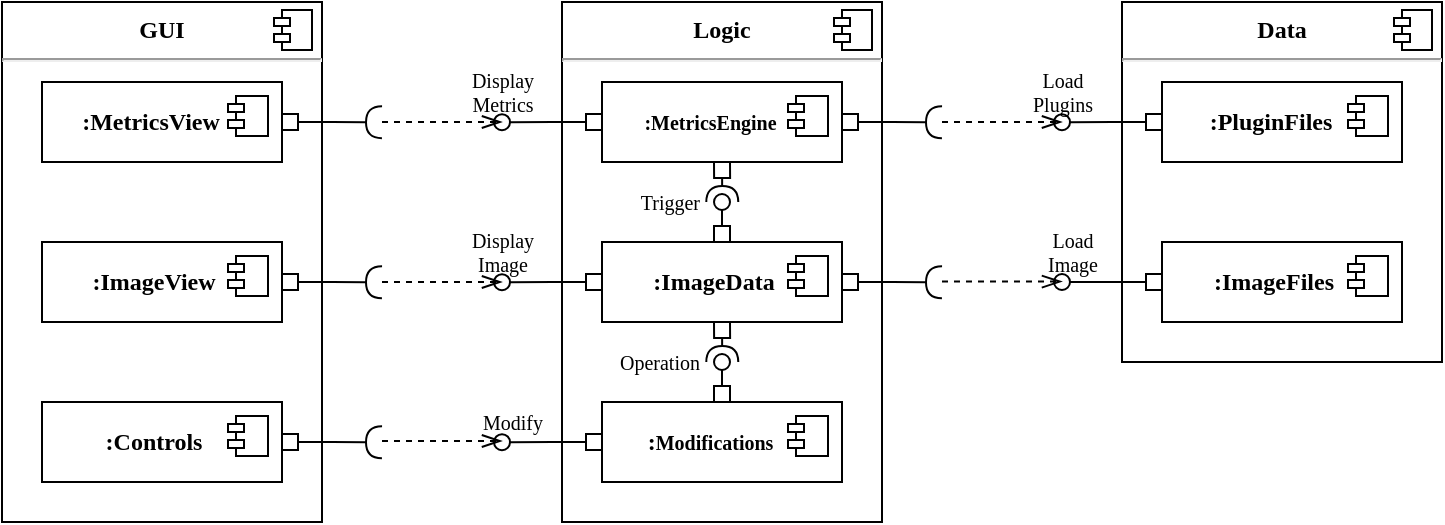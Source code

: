 <mxfile version="13.6.5">
    <diagram id="Sbarbl0xUuu28748DRi9" name="Page-1">
        <mxGraphModel dx="1074" dy="486" grid="1" gridSize="10" guides="1" tooltips="1" connect="1" arrows="1" fold="1" page="1" pageScale="1" pageWidth="827" pageHeight="1169" math="0" shadow="0">
            <root>
                <mxCell id="0"/>
                <mxCell id="1" parent="0"/>
                <mxCell id="mkRkD8uat_5aBkjdAIV9-37" value="&lt;p style=&quot;text-align: center ; margin: 6px 0px 0px&quot;&gt;&lt;b style=&quot;font-size: 12px ; line-height: 140%&quot;&gt;&lt;font style=&quot;font-size: 12px&quot;&gt;Logic&lt;/font&gt;&lt;/b&gt;&lt;/p&gt;&lt;hr&gt;&lt;p style=&quot;margin: 0px ; margin-left: 8px&quot;&gt;&lt;br&gt;&lt;/p&gt;" style="align=left;overflow=fill;html=1;dropTarget=0;comic=0;fontFamily=Lucida Console;fontSize=10;fontColor=#000000;treeFolding=0;treeMoving=0;resizeWidth=0;movableLabel=0;" parent="1" vertex="1">
                    <mxGeometry x="320" y="40" width="160" height="260" as="geometry"/>
                </mxCell>
                <mxCell id="mkRkD8uat_5aBkjdAIV9-38" value="" style="shape=component;jettyWidth=8;jettyHeight=4;comic=0;" parent="mkRkD8uat_5aBkjdAIV9-37" vertex="1">
                    <mxGeometry x="1" width="19" height="20" relative="1" as="geometry">
                        <mxPoint x="-24" y="4" as="offset"/>
                    </mxGeometry>
                </mxCell>
                <mxCell id="mkRkD8uat_5aBkjdAIV9-46" value="" style="group;comic=0;" parent="1" vertex="1" connectable="0">
                    <mxGeometry x="40" y="40" width="160" height="260" as="geometry"/>
                </mxCell>
                <mxCell id="mkRkD8uat_5aBkjdAIV9-35" value="&lt;p style=&quot;text-align: center ; margin: 6px 0px 0px&quot;&gt;&lt;b style=&quot;font-size: 12px ; line-height: 140%&quot;&gt;&lt;font style=&quot;font-size: 12px&quot;&gt;GUI&lt;/font&gt;&lt;/b&gt;&lt;/p&gt;&lt;hr&gt;&lt;p style=&quot;margin: 0px ; margin-left: 8px&quot;&gt;&lt;br&gt;&lt;/p&gt;" style="align=left;overflow=fill;html=1;dropTarget=0;comic=0;fontFamily=Lucida Console;fontSize=10;fontColor=#000000;treeFolding=0;treeMoving=0;resizeWidth=0;movableLabel=0;strokeColor=#000000;strokeWidth=1;" parent="mkRkD8uat_5aBkjdAIV9-46" vertex="1">
                    <mxGeometry width="160" height="260" as="geometry"/>
                </mxCell>
                <mxCell id="mkRkD8uat_5aBkjdAIV9-41" value="&lt;b&gt;:ImageView&amp;nbsp; &amp;nbsp;&lt;/b&gt;" style="html=1;dropTarget=0;comic=0;fontFamily=Lucida Console;" parent="mkRkD8uat_5aBkjdAIV9-46" vertex="1">
                    <mxGeometry x="20" y="120" width="120" height="40" as="geometry"/>
                </mxCell>
                <mxCell id="mkRkD8uat_5aBkjdAIV9-42" value="" style="shape=component;jettyWidth=8;jettyHeight=4;comic=0;fontFamily=Lucida Console;" parent="mkRkD8uat_5aBkjdAIV9-41" vertex="1">
                    <mxGeometry x="1" width="20" height="20" relative="1" as="geometry">
                        <mxPoint x="-27" y="7" as="offset"/>
                    </mxGeometry>
                </mxCell>
                <mxCell id="mkRkD8uat_5aBkjdAIV9-43" value="&lt;b&gt;:Controls&amp;nbsp; &amp;nbsp;&lt;/b&gt;" style="html=1;dropTarget=0;comic=0;fontFamily=Lucida Console;" parent="mkRkD8uat_5aBkjdAIV9-46" vertex="1">
                    <mxGeometry x="20" y="200" width="120" height="40" as="geometry"/>
                </mxCell>
                <mxCell id="mkRkD8uat_5aBkjdAIV9-44" value="" style="shape=component;jettyWidth=8;jettyHeight=4;comic=0;fontFamily=Lucida Console;" parent="mkRkD8uat_5aBkjdAIV9-43" vertex="1">
                    <mxGeometry x="1" width="20" height="20" relative="1" as="geometry">
                        <mxPoint x="-27" y="7" as="offset"/>
                    </mxGeometry>
                </mxCell>
                <mxCell id="mkRkD8uat_5aBkjdAIV9-36" value="" style="shape=component;jettyWidth=8;jettyHeight=4;comic=0;" parent="mkRkD8uat_5aBkjdAIV9-46" vertex="1">
                    <mxGeometry x="1" width="19" height="20" relative="1" as="geometry">
                        <mxPoint x="-24" y="4" as="offset"/>
                    </mxGeometry>
                </mxCell>
                <mxCell id="mkRkD8uat_5aBkjdAIV9-80" value="&lt;b&gt;:MetricsView&amp;nbsp; &amp;nbsp;&amp;nbsp;&lt;/b&gt;" style="html=1;dropTarget=0;comic=0;fontFamily=Lucida Console;" parent="mkRkD8uat_5aBkjdAIV9-46" vertex="1">
                    <mxGeometry x="20" y="40" width="120" height="40" as="geometry"/>
                </mxCell>
                <mxCell id="mkRkD8uat_5aBkjdAIV9-81" value="" style="shape=component;jettyWidth=8;jettyHeight=4;comic=0;fontFamily=Lucida Console;" parent="mkRkD8uat_5aBkjdAIV9-80" vertex="1">
                    <mxGeometry x="1" width="20" height="20" relative="1" as="geometry">
                        <mxPoint x="-27" y="7" as="offset"/>
                    </mxGeometry>
                </mxCell>
                <mxCell id="mkRkD8uat_5aBkjdAIV9-94" style="edgeStyle=orthogonalEdgeStyle;rounded=0;comic=0;jumpStyle=none;orthogonalLoop=1;jettySize=auto;html=1;exitX=0;exitY=0.5;exitDx=0;exitDy=0;shadow=0;labelBackgroundColor=#FFFFFF;startArrow=box;startFill=0;sourcePerimeterSpacing=-4;endArrow=oval;endFill=0;endSize=8;targetPerimeterSpacing=7;strokeColor=#000000;fontFamily=Lucida Console;fontSize=10;fontColor=#000000;" parent="1" source="mkRkD8uat_5aBkjdAIV9-50" edge="1">
                    <mxGeometry relative="1" as="geometry">
                        <mxPoint x="290" y="100.095" as="targetPoint"/>
                    </mxGeometry>
                </mxCell>
                <mxCell id="mkRkD8uat_5aBkjdAIV9-100" style="edgeStyle=orthogonalEdgeStyle;rounded=0;comic=0;jumpStyle=none;orthogonalLoop=1;jettySize=auto;html=1;exitX=1;exitY=0.5;exitDx=0;exitDy=0;shadow=0;labelBackgroundColor=#FFFFFF;startArrow=box;startFill=0;sourcePerimeterSpacing=-4;endArrow=halfCircle;endFill=0;endSize=6;targetPerimeterSpacing=7;strokeColor=#000000;fontFamily=Lucida Console;fontSize=10;fontColor=#000000;" parent="1" source="mkRkD8uat_5aBkjdAIV9-50" edge="1">
                    <mxGeometry relative="1" as="geometry">
                        <mxPoint x="510" y="100.095" as="targetPoint"/>
                    </mxGeometry>
                </mxCell>
                <mxCell id="mkRkD8uat_5aBkjdAIV9-104" style="edgeStyle=orthogonalEdgeStyle;rounded=0;comic=0;jumpStyle=none;orthogonalLoop=1;jettySize=auto;html=1;exitX=0.5;exitY=1;exitDx=0;exitDy=0;shadow=0;labelBackgroundColor=#FFFFFF;startArrow=box;startFill=0;sourcePerimeterSpacing=-4;endArrow=halfCircle;endFill=0;endSize=6;targetPerimeterSpacing=7;strokeColor=#000000;fontFamily=Lucida Console;fontSize=10;fontColor=#000000;" parent="1" source="mkRkD8uat_5aBkjdAIV9-50" edge="1">
                    <mxGeometry relative="1" as="geometry">
                        <mxPoint x="400.143" y="140" as="targetPoint"/>
                    </mxGeometry>
                </mxCell>
                <mxCell id="mkRkD8uat_5aBkjdAIV9-50" value="&lt;b&gt;&lt;font style=&quot;font-size: 10px&quot;&gt;:MetricsEngine&amp;nbsp; &amp;nbsp; &amp;nbsp;&lt;/font&gt;&lt;/b&gt;" style="html=1;dropTarget=0;comic=0;fontFamily=Lucida Console;" parent="1" vertex="1">
                    <mxGeometry x="340" y="80" width="120" height="40" as="geometry"/>
                </mxCell>
                <mxCell id="mkRkD8uat_5aBkjdAIV9-51" value="" style="shape=component;jettyWidth=8;jettyHeight=4;comic=0;fontFamily=Lucida Console;" parent="mkRkD8uat_5aBkjdAIV9-50" vertex="1">
                    <mxGeometry x="1" width="20" height="20" relative="1" as="geometry">
                        <mxPoint x="-27" y="7" as="offset"/>
                    </mxGeometry>
                </mxCell>
                <mxCell id="mkRkD8uat_5aBkjdAIV9-54" value="" style="group;comic=0;" parent="1" vertex="1" connectable="0">
                    <mxGeometry x="600" y="40" width="160" height="180" as="geometry"/>
                </mxCell>
                <mxCell id="mkRkD8uat_5aBkjdAIV9-39" value="&lt;p style=&quot;text-align: center ; margin: 6px 0px 0px&quot;&gt;&lt;b style=&quot;font-size: 12px ; line-height: 140%&quot;&gt;&lt;font style=&quot;font-size: 12px&quot;&gt;Data&lt;/font&gt;&lt;/b&gt;&lt;/p&gt;&lt;hr&gt;&lt;p style=&quot;margin: 0px ; margin-left: 8px&quot;&gt;&lt;br&gt;&lt;/p&gt;" style="align=left;overflow=fill;html=1;dropTarget=0;comic=0;fontFamily=Lucida Console;fontSize=10;fontColor=#000000;treeFolding=0;treeMoving=0;resizeWidth=0;movableLabel=0;" parent="mkRkD8uat_5aBkjdAIV9-54" vertex="1">
                    <mxGeometry width="160" height="180" as="geometry"/>
                </mxCell>
                <mxCell id="mkRkD8uat_5aBkjdAIV9-40" value="" style="shape=component;jettyWidth=8;jettyHeight=4;comic=0;" parent="mkRkD8uat_5aBkjdAIV9-39" vertex="1">
                    <mxGeometry x="1" width="19" height="20" relative="1" as="geometry">
                        <mxPoint x="-24" y="4" as="offset"/>
                    </mxGeometry>
                </mxCell>
                <mxCell id="mkRkD8uat_5aBkjdAIV9-47" value="&lt;b&gt;:ImageFiles&amp;nbsp; &amp;nbsp;&lt;/b&gt;" style="html=1;dropTarget=0;comic=0;fontFamily=Lucida Console;" parent="mkRkD8uat_5aBkjdAIV9-54" vertex="1">
                    <mxGeometry x="20" y="120" width="120" height="40" as="geometry"/>
                </mxCell>
                <mxCell id="mkRkD8uat_5aBkjdAIV9-48" value="" style="shape=component;jettyWidth=8;jettyHeight=4;comic=0;fontFamily=Lucida Console;" parent="mkRkD8uat_5aBkjdAIV9-47" vertex="1">
                    <mxGeometry x="1" width="20" height="20" relative="1" as="geometry">
                        <mxPoint x="-27" y="7" as="offset"/>
                    </mxGeometry>
                </mxCell>
                <mxCell id="mkRkD8uat_5aBkjdAIV9-52" value="&lt;b&gt;:PluginFiles&amp;nbsp; &amp;nbsp;&amp;nbsp;&lt;/b&gt;" style="html=1;dropTarget=0;comic=0;fontFamily=Lucida Console;" parent="mkRkD8uat_5aBkjdAIV9-54" vertex="1">
                    <mxGeometry x="20" y="40" width="120" height="40" as="geometry"/>
                </mxCell>
                <mxCell id="mkRkD8uat_5aBkjdAIV9-53" value="" style="shape=component;jettyWidth=8;jettyHeight=4;comic=0;fontFamily=Lucida Console;" parent="mkRkD8uat_5aBkjdAIV9-52" vertex="1">
                    <mxGeometry x="1" width="20" height="20" relative="1" as="geometry">
                        <mxPoint x="-27" y="7" as="offset"/>
                    </mxGeometry>
                </mxCell>
                <mxCell id="mkRkD8uat_5aBkjdAIV9-84" style="edgeStyle=orthogonalEdgeStyle;rounded=0;comic=0;jumpStyle=none;orthogonalLoop=1;jettySize=auto;html=1;exitX=0.5;exitY=0;exitDx=0;exitDy=0;shadow=0;labelBackgroundColor=#FFFFFF;startArrow=box;startFill=0;sourcePerimeterSpacing=-4;endArrow=oval;endFill=0;endSize=8;targetPerimeterSpacing=7;strokeColor=#000000;fontFamily=Lucida Console;fontSize=10;fontColor=#000000;" parent="1" source="mkRkD8uat_5aBkjdAIV9-55" edge="1">
                    <mxGeometry relative="1" as="geometry">
                        <mxPoint x="400" y="220" as="targetPoint"/>
                    </mxGeometry>
                </mxCell>
                <mxCell id="mkRkD8uat_5aBkjdAIV9-96" style="edgeStyle=orthogonalEdgeStyle;rounded=0;comic=0;jumpStyle=none;orthogonalLoop=1;jettySize=auto;html=1;exitX=0;exitY=0.5;exitDx=0;exitDy=0;shadow=0;labelBackgroundColor=#FFFFFF;startArrow=box;startFill=0;sourcePerimeterSpacing=-4;endArrow=oval;endFill=0;endSize=8;targetPerimeterSpacing=7;strokeColor=#000000;fontFamily=Lucida Console;fontSize=10;fontColor=#000000;" parent="1" source="mkRkD8uat_5aBkjdAIV9-55" edge="1">
                    <mxGeometry relative="1" as="geometry">
                        <mxPoint x="290" y="260.095" as="targetPoint"/>
                    </mxGeometry>
                </mxCell>
                <mxCell id="mkRkD8uat_5aBkjdAIV9-55" value="&lt;b&gt;:&lt;/b&gt;&lt;font&gt;&lt;span style=&quot;font-size: 10px&quot;&gt;&lt;b&gt;Modifications&lt;/b&gt;&lt;/span&gt;&lt;font size=&quot;1&quot;&gt;&lt;b&gt;&amp;nbsp;&lt;/b&gt;&lt;/font&gt;&lt;/font&gt;&lt;font style=&quot;font-weight: bold ; font-size: 10px&quot;&gt; &amp;nbsp; &amp;nbsp;&lt;/font&gt;" style="html=1;dropTarget=0;comic=0;fontFamily=Lucida Console;" parent="1" vertex="1">
                    <mxGeometry x="340" y="240" width="120" height="40" as="geometry"/>
                </mxCell>
                <mxCell id="mkRkD8uat_5aBkjdAIV9-56" value="" style="shape=component;jettyWidth=8;jettyHeight=4;comic=0;fontFamily=Lucida Console;" parent="mkRkD8uat_5aBkjdAIV9-55" vertex="1">
                    <mxGeometry x="1" width="20" height="20" relative="1" as="geometry">
                        <mxPoint x="-27" y="7" as="offset"/>
                    </mxGeometry>
                </mxCell>
                <mxCell id="mkRkD8uat_5aBkjdAIV9-88" style="edgeStyle=orthogonalEdgeStyle;rounded=0;comic=0;jumpStyle=none;orthogonalLoop=1;jettySize=auto;html=1;exitX=1;exitY=0.5;exitDx=0;exitDy=0;shadow=0;labelBackgroundColor=#FFFFFF;startArrow=box;startFill=0;sourcePerimeterSpacing=-4;endArrow=halfCircle;endFill=0;endSize=6;targetPerimeterSpacing=7;strokeColor=#000000;fontFamily=Lucida Console;fontSize=10;fontColor=#000000;" parent="1" source="mkRkD8uat_5aBkjdAIV9-61" edge="1">
                    <mxGeometry relative="1" as="geometry">
                        <mxPoint x="510" y="180.095" as="targetPoint"/>
                    </mxGeometry>
                </mxCell>
                <mxCell id="mkRkD8uat_5aBkjdAIV9-95" style="edgeStyle=orthogonalEdgeStyle;rounded=0;comic=0;jumpStyle=none;orthogonalLoop=1;jettySize=auto;html=1;exitX=0;exitY=0.5;exitDx=0;exitDy=0;shadow=0;labelBackgroundColor=#FFFFFF;startArrow=box;startFill=0;sourcePerimeterSpacing=-4;endArrow=oval;endFill=0;endSize=8;targetPerimeterSpacing=7;strokeColor=#000000;fontFamily=Lucida Console;fontSize=10;fontColor=#000000;" parent="1" source="mkRkD8uat_5aBkjdAIV9-61" edge="1">
                    <mxGeometry relative="1" as="geometry">
                        <mxPoint x="290" y="180.095" as="targetPoint"/>
                    </mxGeometry>
                </mxCell>
                <mxCell id="mkRkD8uat_5aBkjdAIV9-102" style="edgeStyle=orthogonalEdgeStyle;rounded=0;comic=0;jumpStyle=none;orthogonalLoop=1;jettySize=auto;html=1;exitX=0.5;exitY=1;exitDx=0;exitDy=0;shadow=0;labelBackgroundColor=#FFFFFF;startArrow=box;startFill=0;sourcePerimeterSpacing=-4;endArrow=halfCircle;endFill=0;endSize=6;targetPerimeterSpacing=7;strokeColor=#000000;fontFamily=Lucida Console;fontSize=10;fontColor=#000000;" parent="1" source="mkRkD8uat_5aBkjdAIV9-61" edge="1">
                    <mxGeometry relative="1" as="geometry">
                        <mxPoint x="400.143" y="220" as="targetPoint"/>
                    </mxGeometry>
                </mxCell>
                <mxCell id="mkRkD8uat_5aBkjdAIV9-103" style="edgeStyle=orthogonalEdgeStyle;rounded=0;comic=0;jumpStyle=none;orthogonalLoop=1;jettySize=auto;html=1;exitX=0.5;exitY=0;exitDx=0;exitDy=0;shadow=0;labelBackgroundColor=#FFFFFF;startArrow=box;startFill=0;sourcePerimeterSpacing=-4;endArrow=oval;endFill=0;endSize=8;targetPerimeterSpacing=7;strokeColor=#000000;fontFamily=Lucida Console;fontSize=10;fontColor=#000000;" parent="1" source="mkRkD8uat_5aBkjdAIV9-61" edge="1">
                    <mxGeometry relative="1" as="geometry">
                        <mxPoint x="400" y="140" as="targetPoint"/>
                    </mxGeometry>
                </mxCell>
                <mxCell id="mkRkD8uat_5aBkjdAIV9-61" value="&lt;b&gt;:ImageData&amp;nbsp; &amp;nbsp;&lt;/b&gt;" style="html=1;dropTarget=0;comic=0;fontFamily=Lucida Console;" parent="1" vertex="1">
                    <mxGeometry x="340" y="160" width="120" height="40" as="geometry"/>
                </mxCell>
                <mxCell id="mkRkD8uat_5aBkjdAIV9-62" value="" style="shape=component;jettyWidth=8;jettyHeight=4;comic=0;fontFamily=Lucida Console;" parent="mkRkD8uat_5aBkjdAIV9-61" vertex="1">
                    <mxGeometry x="1" width="20" height="20" relative="1" as="geometry">
                        <mxPoint x="-27" y="7" as="offset"/>
                    </mxGeometry>
                </mxCell>
                <mxCell id="mkRkD8uat_5aBkjdAIV9-66" value="Display&lt;br&gt;Image" style="text;html=1;align=center;verticalAlign=bottom;resizable=0;points=[];autosize=1;fontSize=10;fontFamily=Lucida Console;fontColor=#000000;comic=0;" parent="1" vertex="1">
                    <mxGeometry x="260" y="150" width="60" height="30" as="geometry"/>
                </mxCell>
                <mxCell id="mkRkD8uat_5aBkjdAIV9-69" value="" style="endArrow=openThin;html=1;shadow=0;dashed=1;labelBackgroundColor=#FFFFFF;strokeColor=#000000;fontFamily=Lucida Console;fontSize=10;fontColor=#000000;endFill=0;endSize=8;comic=0;" parent="1" edge="1">
                    <mxGeometry width="50" height="50" relative="1" as="geometry">
                        <mxPoint x="510" y="179.8" as="sourcePoint"/>
                        <mxPoint x="570" y="179.8" as="targetPoint"/>
                    </mxGeometry>
                </mxCell>
                <mxCell id="mkRkD8uat_5aBkjdAIV9-70" value="Load&lt;br&gt;Image" style="text;html=1;align=center;verticalAlign=middle;resizable=0;points=[];autosize=1;fontSize=10;fontFamily=Lucida Console;fontColor=#000000;comic=0;" parent="1" vertex="1">
                    <mxGeometry x="550" y="150" width="50" height="30" as="geometry"/>
                </mxCell>
                <mxCell id="mkRkD8uat_5aBkjdAIV9-76" value="Load&lt;br&gt;Plugins" style="text;html=1;align=center;verticalAlign=middle;resizable=0;points=[];autosize=1;fontSize=10;fontFamily=Lucida Console;fontColor=#000000;comic=0;" parent="1" vertex="1">
                    <mxGeometry x="540" y="70" width="60" height="30" as="geometry"/>
                </mxCell>
                <mxCell id="mkRkD8uat_5aBkjdAIV9-79" value="Modify" style="text;html=1;align=center;verticalAlign=middle;resizable=0;points=[];autosize=1;fontSize=10;fontFamily=Lucida Console;fontColor=#000000;comic=0;" parent="1" vertex="1">
                    <mxGeometry x="270" y="240" width="50" height="20" as="geometry"/>
                </mxCell>
                <mxCell id="mkRkD8uat_5aBkjdAIV9-83" value="Display&lt;br&gt;Metrics" style="text;html=1;align=center;verticalAlign=middle;resizable=0;points=[];autosize=1;fontSize=10;fontFamily=Lucida Console;fontColor=#000000;comic=0;" parent="1" vertex="1">
                    <mxGeometry x="260" y="70" width="60" height="30" as="geometry"/>
                </mxCell>
                <mxCell id="mkRkD8uat_5aBkjdAIV9-85" value="Operation" style="text;html=1;align=right;verticalAlign=middle;resizable=0;points=[];autosize=1;fontSize=10;fontFamily=Lucida Console;fontColor=#000000;comic=0;" parent="1" vertex="1">
                    <mxGeometry x="320" y="210" width="70" height="20" as="geometry"/>
                </mxCell>
                <mxCell id="mkRkD8uat_5aBkjdAIV9-87" value="Trigger" style="text;html=1;align=right;verticalAlign=middle;resizable=0;points=[];autosize=1;fontSize=10;fontFamily=Lucida Console;fontColor=#000000;comic=0;" parent="1" vertex="1">
                    <mxGeometry x="330" y="130" width="60" height="20" as="geometry"/>
                </mxCell>
                <mxCell id="mkRkD8uat_5aBkjdAIV9-89" style="edgeStyle=orthogonalEdgeStyle;rounded=0;comic=0;jumpStyle=none;orthogonalLoop=1;jettySize=auto;html=1;exitX=1;exitY=0.5;exitDx=0;exitDy=0;shadow=0;labelBackgroundColor=#FFFFFF;startArrow=box;startFill=0;sourcePerimeterSpacing=-4;endArrow=halfCircle;endFill=0;endSize=6;targetPerimeterSpacing=7;strokeColor=#000000;fontFamily=Lucida Console;fontSize=10;fontColor=#000000;" parent="1" source="mkRkD8uat_5aBkjdAIV9-43" edge="1">
                    <mxGeometry relative="1" as="geometry">
                        <mxPoint x="230" y="260.095" as="targetPoint"/>
                    </mxGeometry>
                </mxCell>
                <mxCell id="mkRkD8uat_5aBkjdAIV9-90" style="edgeStyle=orthogonalEdgeStyle;rounded=0;comic=0;jumpStyle=none;orthogonalLoop=1;jettySize=auto;html=1;exitX=1;exitY=0.5;exitDx=0;exitDy=0;shadow=0;labelBackgroundColor=#FFFFFF;startArrow=box;startFill=0;sourcePerimeterSpacing=-4;endArrow=halfCircle;endFill=0;endSize=6;targetPerimeterSpacing=7;strokeColor=#000000;fontFamily=Lucida Console;fontSize=10;fontColor=#000000;" parent="1" source="mkRkD8uat_5aBkjdAIV9-41" edge="1">
                    <mxGeometry relative="1" as="geometry">
                        <mxPoint x="230" y="180.095" as="targetPoint"/>
                    </mxGeometry>
                </mxCell>
                <mxCell id="mkRkD8uat_5aBkjdAIV9-91" style="edgeStyle=orthogonalEdgeStyle;rounded=0;comic=0;jumpStyle=none;orthogonalLoop=1;jettySize=auto;html=1;exitX=1;exitY=0.5;exitDx=0;exitDy=0;shadow=0;labelBackgroundColor=#FFFFFF;startArrow=box;startFill=0;sourcePerimeterSpacing=-4;endArrow=halfCircle;endFill=0;endSize=6;targetPerimeterSpacing=7;strokeColor=#000000;fontFamily=Lucida Console;fontSize=10;fontColor=#000000;" parent="1" source="mkRkD8uat_5aBkjdAIV9-80" edge="1">
                    <mxGeometry relative="1" as="geometry">
                        <mxPoint x="230" y="100.095" as="targetPoint"/>
                    </mxGeometry>
                </mxCell>
                <mxCell id="mkRkD8uat_5aBkjdAIV9-92" style="edgeStyle=orthogonalEdgeStyle;rounded=0;comic=0;jumpStyle=none;orthogonalLoop=1;jettySize=auto;html=1;exitX=0;exitY=0.5;exitDx=0;exitDy=0;shadow=0;labelBackgroundColor=#FFFFFF;startArrow=box;startFill=0;sourcePerimeterSpacing=-4;endArrow=oval;endFill=0;endSize=8;targetPerimeterSpacing=7;strokeColor=#000000;fontFamily=Lucida Console;fontSize=10;fontColor=#000000;" parent="1" source="mkRkD8uat_5aBkjdAIV9-47" edge="1">
                    <mxGeometry relative="1" as="geometry">
                        <mxPoint x="570" y="180" as="targetPoint"/>
                    </mxGeometry>
                </mxCell>
                <mxCell id="mkRkD8uat_5aBkjdAIV9-93" style="edgeStyle=orthogonalEdgeStyle;rounded=0;comic=0;jumpStyle=none;orthogonalLoop=1;jettySize=auto;html=1;exitX=0;exitY=0.5;exitDx=0;exitDy=0;shadow=0;labelBackgroundColor=#FFFFFF;startArrow=box;startFill=0;sourcePerimeterSpacing=-4;endArrow=oval;endFill=0;endSize=8;targetPerimeterSpacing=7;strokeColor=#000000;fontFamily=Lucida Console;fontSize=10;fontColor=#000000;" parent="1" source="mkRkD8uat_5aBkjdAIV9-52" edge="1">
                    <mxGeometry relative="1" as="geometry">
                        <mxPoint x="570" y="100.095" as="targetPoint"/>
                    </mxGeometry>
                </mxCell>
                <mxCell id="mkRkD8uat_5aBkjdAIV9-97" value="" style="endArrow=openThin;html=1;shadow=0;dashed=1;labelBackgroundColor=#FFFFFF;strokeColor=#000000;fontFamily=Lucida Console;fontSize=10;fontColor=#000000;endFill=0;endSize=8;comic=0;" parent="1" edge="1">
                    <mxGeometry width="50" height="50" relative="1" as="geometry">
                        <mxPoint x="230" y="100.0" as="sourcePoint"/>
                        <mxPoint x="290" y="100.0" as="targetPoint"/>
                    </mxGeometry>
                </mxCell>
                <mxCell id="mkRkD8uat_5aBkjdAIV9-98" value="" style="endArrow=openThin;html=1;shadow=0;dashed=1;labelBackgroundColor=#FFFFFF;strokeColor=#000000;fontFamily=Lucida Console;fontSize=10;fontColor=#000000;endFill=0;endSize=8;comic=0;" parent="1" edge="1">
                    <mxGeometry width="50" height="50" relative="1" as="geometry">
                        <mxPoint x="230" y="180.0" as="sourcePoint"/>
                        <mxPoint x="290" y="180.0" as="targetPoint"/>
                    </mxGeometry>
                </mxCell>
                <mxCell id="mkRkD8uat_5aBkjdAIV9-99" value="" style="endArrow=openThin;html=1;shadow=0;dashed=1;labelBackgroundColor=#FFFFFF;strokeColor=#000000;fontFamily=Lucida Console;fontSize=10;fontColor=#000000;endFill=0;endSize=8;comic=0;" parent="1" edge="1">
                    <mxGeometry width="50" height="50" relative="1" as="geometry">
                        <mxPoint x="230" y="259.52" as="sourcePoint"/>
                        <mxPoint x="290" y="259.52" as="targetPoint"/>
                    </mxGeometry>
                </mxCell>
                <mxCell id="mkRkD8uat_5aBkjdAIV9-101" value="" style="endArrow=openThin;html=1;shadow=0;dashed=1;labelBackgroundColor=#FFFFFF;strokeColor=#000000;fontFamily=Lucida Console;fontSize=10;fontColor=#000000;endFill=0;endSize=8;comic=0;" parent="1" edge="1">
                    <mxGeometry width="50" height="50" relative="1" as="geometry">
                        <mxPoint x="510" y="100.0" as="sourcePoint"/>
                        <mxPoint x="570" y="100.0" as="targetPoint"/>
                    </mxGeometry>
                </mxCell>
            </root>
        </mxGraphModel>
    </diagram>
</mxfile>